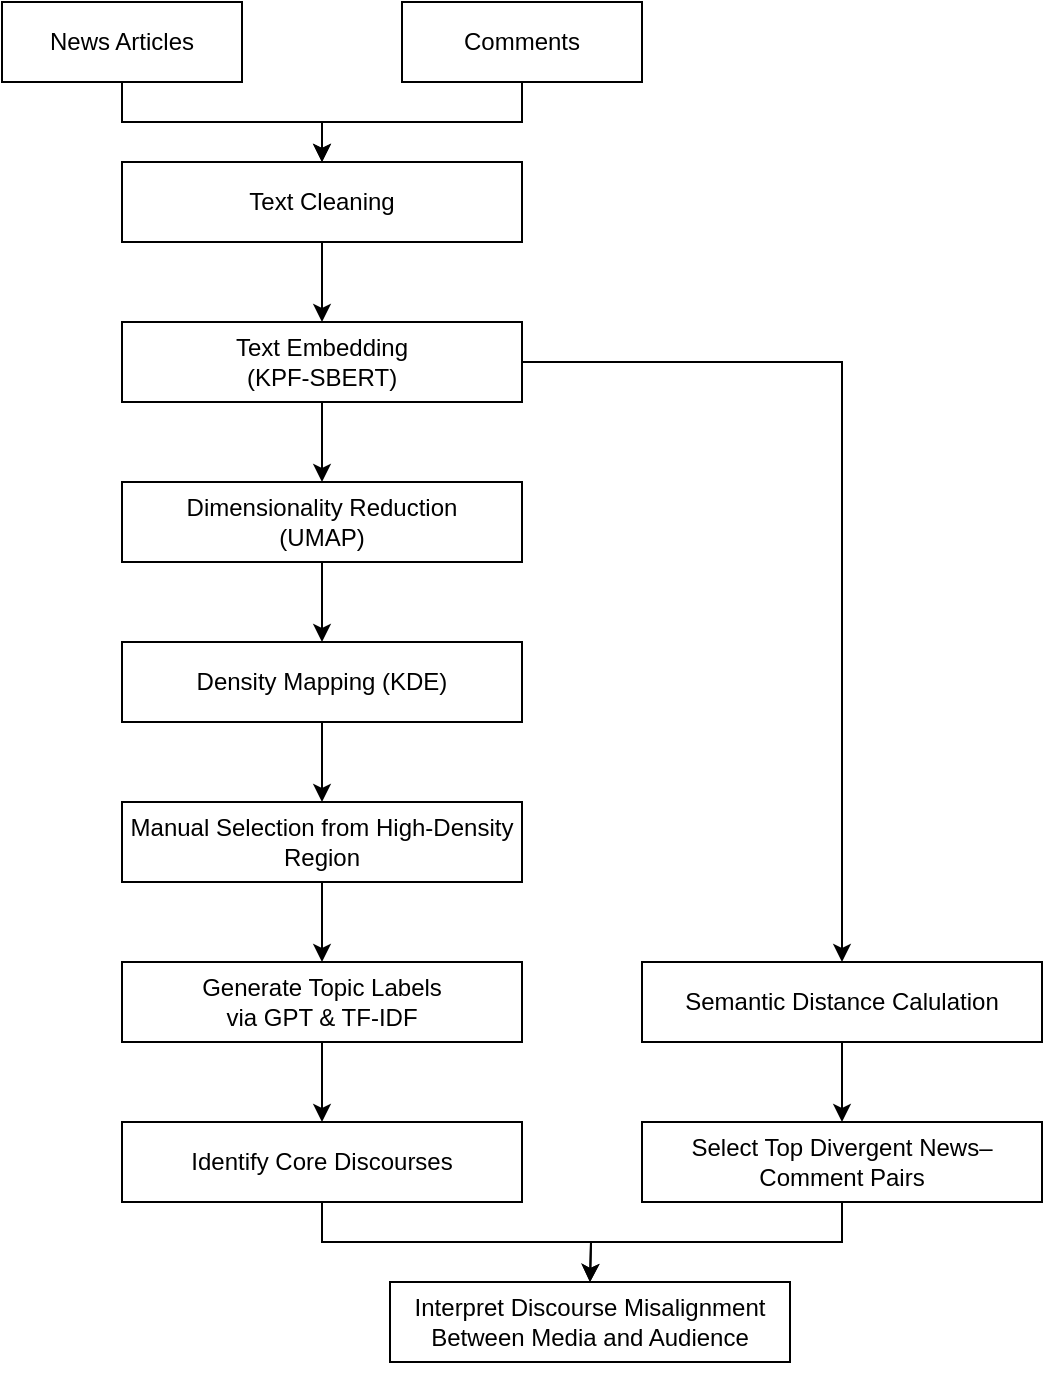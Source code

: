 <mxfile version="27.0.9">
  <diagram name="페이지-1" id="GhIzRfuseSfhWp2y06Yb">
    <mxGraphModel dx="1426" dy="743" grid="1" gridSize="10" guides="1" tooltips="1" connect="1" arrows="1" fold="1" page="1" pageScale="1" pageWidth="827" pageHeight="1169" math="0" shadow="0">
      <root>
        <mxCell id="0" />
        <mxCell id="1" parent="0" />
        <mxCell id="VYtAQhhAlDf34FTfLrbl-12" style="edgeStyle=orthogonalEdgeStyle;rounded=0;orthogonalLoop=1;jettySize=auto;html=1;exitX=0.5;exitY=1;exitDx=0;exitDy=0;" edge="1" parent="1" source="Qi_0PbYEY460QOVe5GiT-1" target="VYtAQhhAlDf34FTfLrbl-10">
          <mxGeometry relative="1" as="geometry" />
        </mxCell>
        <mxCell id="Qi_0PbYEY460QOVe5GiT-1" value="News Articles" style="rounded=0;whiteSpace=wrap;html=1;" parent="1" vertex="1">
          <mxGeometry x="120" y="40" width="120" height="40" as="geometry" />
        </mxCell>
        <mxCell id="VYtAQhhAlDf34FTfLrbl-16" style="edgeStyle=orthogonalEdgeStyle;rounded=0;orthogonalLoop=1;jettySize=auto;html=1;exitX=0.5;exitY=1;exitDx=0;exitDy=0;entryX=0.5;entryY=0;entryDx=0;entryDy=0;" edge="1" parent="1" source="Qi_0PbYEY460QOVe5GiT-2" target="VYtAQhhAlDf34FTfLrbl-10">
          <mxGeometry relative="1" as="geometry" />
        </mxCell>
        <mxCell id="Qi_0PbYEY460QOVe5GiT-2" value="Comments" style="rounded=0;whiteSpace=wrap;html=1;" parent="1" vertex="1">
          <mxGeometry x="320" y="40" width="120" height="40" as="geometry" />
        </mxCell>
        <mxCell id="VYtAQhhAlDf34FTfLrbl-14" style="edgeStyle=orthogonalEdgeStyle;rounded=0;orthogonalLoop=1;jettySize=auto;html=1;exitX=0.5;exitY=1;exitDx=0;exitDy=0;" edge="1" parent="1" source="VYtAQhhAlDf34FTfLrbl-1" target="VYtAQhhAlDf34FTfLrbl-11">
          <mxGeometry relative="1" as="geometry" />
        </mxCell>
        <mxCell id="VYtAQhhAlDf34FTfLrbl-17" style="edgeStyle=orthogonalEdgeStyle;rounded=0;orthogonalLoop=1;jettySize=auto;html=1;exitX=1;exitY=0.5;exitDx=0;exitDy=0;entryX=0.5;entryY=0;entryDx=0;entryDy=0;" edge="1" parent="1" source="VYtAQhhAlDf34FTfLrbl-1" target="VYtAQhhAlDf34FTfLrbl-4">
          <mxGeometry relative="1" as="geometry" />
        </mxCell>
        <mxCell id="VYtAQhhAlDf34FTfLrbl-1" value="Text Embedding&lt;div&gt;(&lt;span style=&quot;background-color: transparent; color: light-dark(rgb(0, 0, 0), rgb(255, 255, 255));&quot;&gt;KPF-SBERT)&lt;/span&gt;&lt;/div&gt;" style="rounded=0;whiteSpace=wrap;html=1;" vertex="1" parent="1">
          <mxGeometry x="180" y="200" width="200" height="40" as="geometry" />
        </mxCell>
        <mxCell id="VYtAQhhAlDf34FTfLrbl-24" style="edgeStyle=orthogonalEdgeStyle;rounded=0;orthogonalLoop=1;jettySize=auto;html=1;exitX=0.5;exitY=1;exitDx=0;exitDy=0;entryX=0.5;entryY=0;entryDx=0;entryDy=0;" edge="1" parent="1" source="VYtAQhhAlDf34FTfLrbl-4" target="VYtAQhhAlDf34FTfLrbl-23">
          <mxGeometry relative="1" as="geometry" />
        </mxCell>
        <mxCell id="VYtAQhhAlDf34FTfLrbl-4" value="Semantic Distance Calulation" style="rounded=0;whiteSpace=wrap;html=1;" vertex="1" parent="1">
          <mxGeometry x="440" y="520" width="200" height="40" as="geometry" />
        </mxCell>
        <mxCell id="VYtAQhhAlDf34FTfLrbl-21" style="edgeStyle=orthogonalEdgeStyle;rounded=0;orthogonalLoop=1;jettySize=auto;html=1;exitX=0.5;exitY=1;exitDx=0;exitDy=0;entryX=0.5;entryY=0;entryDx=0;entryDy=0;" edge="1" parent="1" source="VYtAQhhAlDf34FTfLrbl-5" target="VYtAQhhAlDf34FTfLrbl-7">
          <mxGeometry relative="1" as="geometry" />
        </mxCell>
        <mxCell id="VYtAQhhAlDf34FTfLrbl-5" value="Density Mapping (KDE)" style="rounded=0;whiteSpace=wrap;html=1;" vertex="1" parent="1">
          <mxGeometry x="180" y="360" width="200" height="40" as="geometry" />
        </mxCell>
        <mxCell id="VYtAQhhAlDf34FTfLrbl-22" style="edgeStyle=orthogonalEdgeStyle;rounded=0;orthogonalLoop=1;jettySize=auto;html=1;exitX=0.5;exitY=1;exitDx=0;exitDy=0;entryX=0.5;entryY=0;entryDx=0;entryDy=0;" edge="1" parent="1" source="VYtAQhhAlDf34FTfLrbl-7" target="VYtAQhhAlDf34FTfLrbl-28">
          <mxGeometry relative="1" as="geometry" />
        </mxCell>
        <mxCell id="VYtAQhhAlDf34FTfLrbl-7" value="&lt;p data-pm-slice=&quot;0 0 []&quot;&gt;Manual Selection from High-Density Region&lt;/p&gt;" style="rounded=0;whiteSpace=wrap;html=1;" vertex="1" parent="1">
          <mxGeometry x="180" y="440" width="200" height="40" as="geometry" />
        </mxCell>
        <mxCell id="VYtAQhhAlDf34FTfLrbl-26" style="edgeStyle=orthogonalEdgeStyle;rounded=0;orthogonalLoop=1;jettySize=auto;html=1;exitX=0.5;exitY=1;exitDx=0;exitDy=0;entryX=0.5;entryY=0;entryDx=0;entryDy=0;" edge="1" parent="1" source="VYtAQhhAlDf34FTfLrbl-8">
          <mxGeometry relative="1" as="geometry">
            <mxPoint x="414" y="680" as="targetPoint" />
          </mxGeometry>
        </mxCell>
        <mxCell id="VYtAQhhAlDf34FTfLrbl-8" value="&lt;p data-pm-slice=&quot;0 0 []&quot;&gt;Identify Core Discourses&lt;/p&gt;" style="rounded=0;whiteSpace=wrap;html=1;" vertex="1" parent="1">
          <mxGeometry x="180" y="600" width="200" height="40" as="geometry" />
        </mxCell>
        <mxCell id="VYtAQhhAlDf34FTfLrbl-13" style="edgeStyle=orthogonalEdgeStyle;rounded=0;orthogonalLoop=1;jettySize=auto;html=1;exitX=0.5;exitY=1;exitDx=0;exitDy=0;entryX=0.5;entryY=0;entryDx=0;entryDy=0;" edge="1" parent="1" source="VYtAQhhAlDf34FTfLrbl-10" target="VYtAQhhAlDf34FTfLrbl-1">
          <mxGeometry relative="1" as="geometry" />
        </mxCell>
        <mxCell id="VYtAQhhAlDf34FTfLrbl-10" value="Text Cleaning" style="rounded=0;whiteSpace=wrap;html=1;" vertex="1" parent="1">
          <mxGeometry x="180" y="120" width="200" height="40" as="geometry" />
        </mxCell>
        <mxCell id="VYtAQhhAlDf34FTfLrbl-15" style="edgeStyle=orthogonalEdgeStyle;rounded=0;orthogonalLoop=1;jettySize=auto;html=1;exitX=0.5;exitY=1;exitDx=0;exitDy=0;entryX=0.5;entryY=0;entryDx=0;entryDy=0;" edge="1" parent="1" source="VYtAQhhAlDf34FTfLrbl-11" target="VYtAQhhAlDf34FTfLrbl-5">
          <mxGeometry relative="1" as="geometry" />
        </mxCell>
        <mxCell id="VYtAQhhAlDf34FTfLrbl-11" value="Dimensionality Reduction&lt;div&gt;(UMAP)&lt;/div&gt;" style="rounded=0;whiteSpace=wrap;html=1;" vertex="1" parent="1">
          <mxGeometry x="180" y="280" width="200" height="40" as="geometry" />
        </mxCell>
        <mxCell id="VYtAQhhAlDf34FTfLrbl-27" style="edgeStyle=orthogonalEdgeStyle;rounded=0;orthogonalLoop=1;jettySize=auto;html=1;exitX=0.5;exitY=1;exitDx=0;exitDy=0;entryX=0.5;entryY=0;entryDx=0;entryDy=0;" edge="1" parent="1" source="VYtAQhhAlDf34FTfLrbl-23">
          <mxGeometry relative="1" as="geometry">
            <mxPoint x="414" y="680" as="targetPoint" />
          </mxGeometry>
        </mxCell>
        <mxCell id="VYtAQhhAlDf34FTfLrbl-23" value="&lt;p data-pm-slice=&quot;0 0 []&quot;&gt;Select Top Divergent News–Comment Pairs&lt;/p&gt;" style="rounded=0;whiteSpace=wrap;html=1;" vertex="1" parent="1">
          <mxGeometry x="440" y="600" width="200" height="40" as="geometry" />
        </mxCell>
        <mxCell id="VYtAQhhAlDf34FTfLrbl-25" value="&lt;p data-pm-slice=&quot;0 0 []&quot;&gt;Interpret Discourse Misalignment&lt;br&gt;Between Media and Audience&lt;/p&gt;" style="rounded=0;whiteSpace=wrap;html=1;" vertex="1" parent="1">
          <mxGeometry x="314" y="680" width="200" height="40" as="geometry" />
        </mxCell>
        <mxCell id="VYtAQhhAlDf34FTfLrbl-32" style="edgeStyle=orthogonalEdgeStyle;rounded=0;orthogonalLoop=1;jettySize=auto;html=1;exitX=0.5;exitY=1;exitDx=0;exitDy=0;entryX=0.5;entryY=0;entryDx=0;entryDy=0;" edge="1" parent="1" source="VYtAQhhAlDf34FTfLrbl-28" target="VYtAQhhAlDf34FTfLrbl-8">
          <mxGeometry relative="1" as="geometry" />
        </mxCell>
        <mxCell id="VYtAQhhAlDf34FTfLrbl-28" value="&lt;p data-pm-slice=&quot;0 0 []&quot;&gt;Generate Topic Labels &lt;br&gt;via GPT &amp;amp; TF-IDF&lt;/p&gt;" style="rounded=0;whiteSpace=wrap;html=1;" vertex="1" parent="1">
          <mxGeometry x="180" y="520" width="200" height="40" as="geometry" />
        </mxCell>
      </root>
    </mxGraphModel>
  </diagram>
</mxfile>
